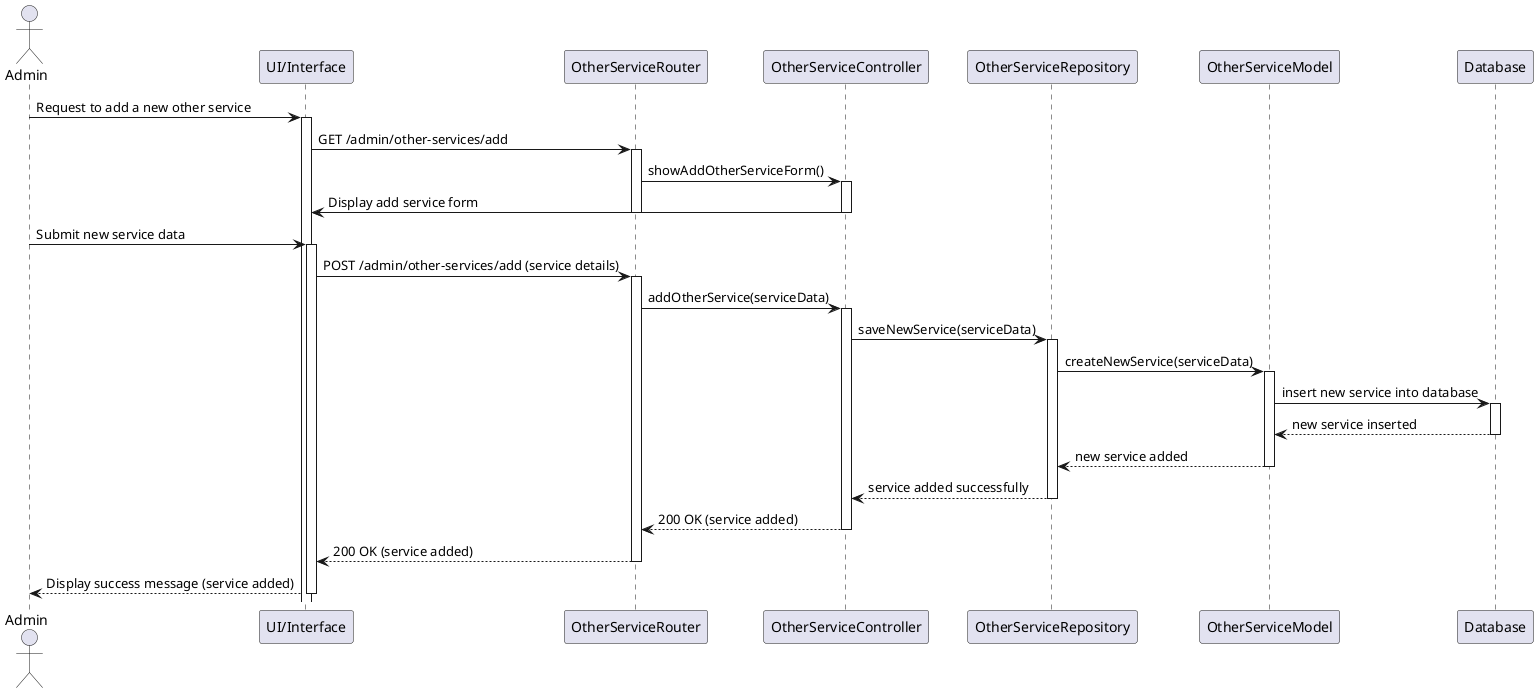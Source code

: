 @startuml
actor Admin
participant "UI/Interface" as UI
participant "OtherServiceRouter" as Router
participant "OtherServiceController" as Controller
participant "OtherServiceRepository" as Repository
participant "OtherServiceModel" as OtherServiceModel
participant "Database" as DB

Admin -> UI: Request to add a new other service
activate UI
UI -> Router: GET /admin/other-services/add
activate Router
Router -> Controller: showAddOtherServiceForm()
activate Controller
Controller -> UI: Display add service form
deactivate Controller
deactivate Router

Admin -> UI: Submit new service data
activate UI
UI -> Router: POST /admin/other-services/add (service details)
activate Router
Router -> Controller: addOtherService(serviceData)
activate Controller
Controller -> Repository: saveNewService(serviceData)
activate Repository

Repository -> OtherServiceModel: createNewService(serviceData)
activate OtherServiceModel
OtherServiceModel -> DB: insert new service into database
activate DB
DB --> OtherServiceModel: new service inserted
deactivate DB
OtherServiceModel --> Repository: new service added
deactivate OtherServiceModel
Repository --> Controller: service added successfully
deactivate Repository

Controller --> Router: 200 OK (service added)
deactivate Controller
Router --> UI: 200 OK (service added)
deactivate Router
UI --> Admin: Display success message (service added)
deactivate UI
@enduml
